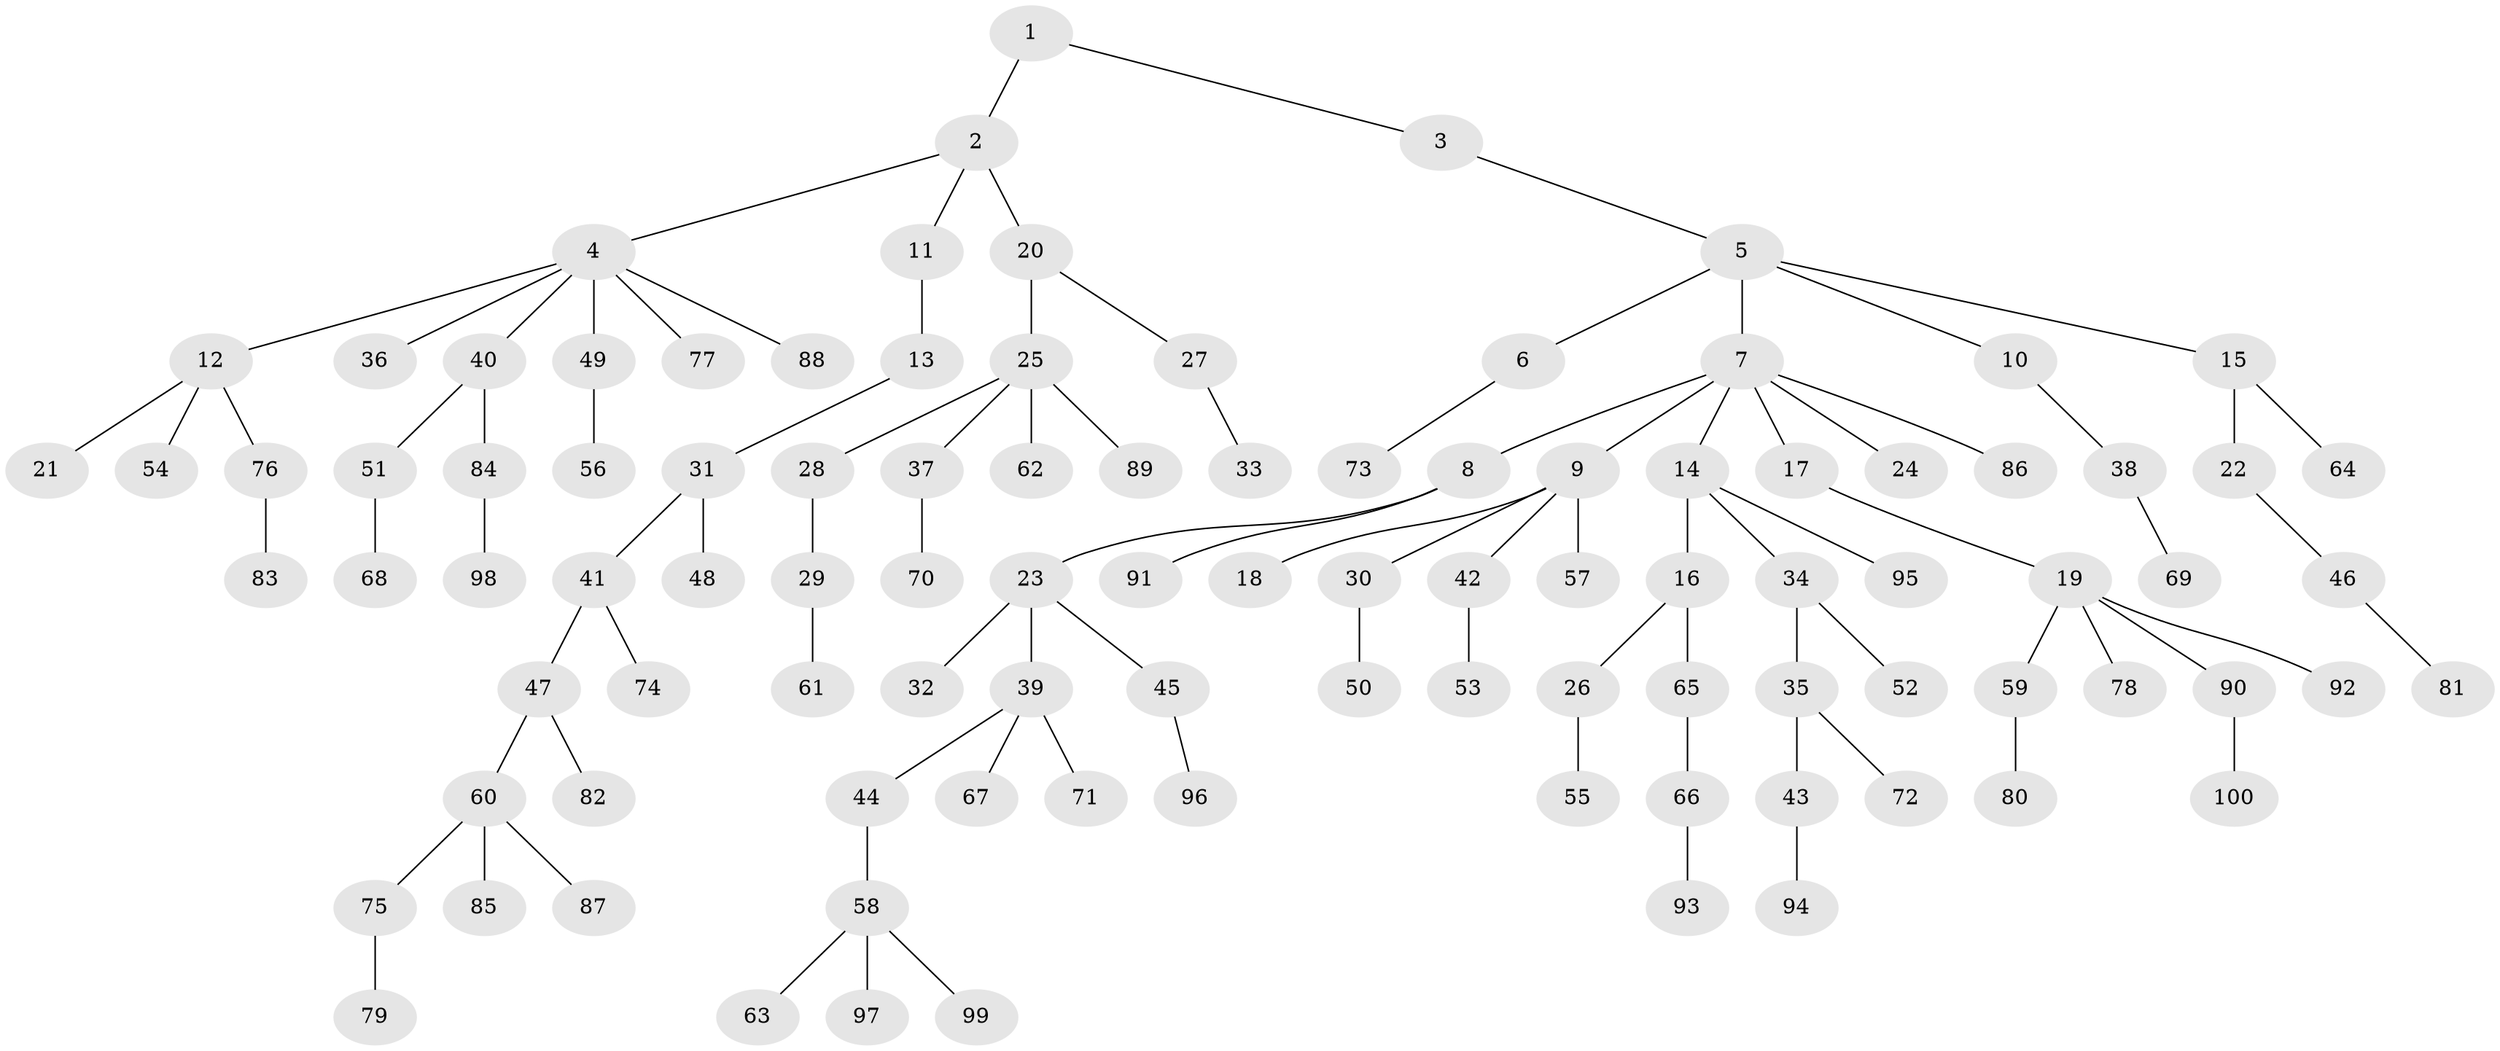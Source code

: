 // Generated by graph-tools (version 1.1) at 2025/11/02/21/25 10:11:10]
// undirected, 100 vertices, 99 edges
graph export_dot {
graph [start="1"]
  node [color=gray90,style=filled];
  1;
  2;
  3;
  4;
  5;
  6;
  7;
  8;
  9;
  10;
  11;
  12;
  13;
  14;
  15;
  16;
  17;
  18;
  19;
  20;
  21;
  22;
  23;
  24;
  25;
  26;
  27;
  28;
  29;
  30;
  31;
  32;
  33;
  34;
  35;
  36;
  37;
  38;
  39;
  40;
  41;
  42;
  43;
  44;
  45;
  46;
  47;
  48;
  49;
  50;
  51;
  52;
  53;
  54;
  55;
  56;
  57;
  58;
  59;
  60;
  61;
  62;
  63;
  64;
  65;
  66;
  67;
  68;
  69;
  70;
  71;
  72;
  73;
  74;
  75;
  76;
  77;
  78;
  79;
  80;
  81;
  82;
  83;
  84;
  85;
  86;
  87;
  88;
  89;
  90;
  91;
  92;
  93;
  94;
  95;
  96;
  97;
  98;
  99;
  100;
  1 -- 2;
  1 -- 3;
  2 -- 4;
  2 -- 11;
  2 -- 20;
  3 -- 5;
  4 -- 12;
  4 -- 36;
  4 -- 40;
  4 -- 49;
  4 -- 77;
  4 -- 88;
  5 -- 6;
  5 -- 7;
  5 -- 10;
  5 -- 15;
  6 -- 73;
  7 -- 8;
  7 -- 9;
  7 -- 14;
  7 -- 17;
  7 -- 24;
  7 -- 86;
  8 -- 23;
  8 -- 91;
  9 -- 18;
  9 -- 30;
  9 -- 42;
  9 -- 57;
  10 -- 38;
  11 -- 13;
  12 -- 21;
  12 -- 54;
  12 -- 76;
  13 -- 31;
  14 -- 16;
  14 -- 34;
  14 -- 95;
  15 -- 22;
  15 -- 64;
  16 -- 26;
  16 -- 65;
  17 -- 19;
  19 -- 59;
  19 -- 78;
  19 -- 90;
  19 -- 92;
  20 -- 25;
  20 -- 27;
  22 -- 46;
  23 -- 32;
  23 -- 39;
  23 -- 45;
  25 -- 28;
  25 -- 37;
  25 -- 62;
  25 -- 89;
  26 -- 55;
  27 -- 33;
  28 -- 29;
  29 -- 61;
  30 -- 50;
  31 -- 41;
  31 -- 48;
  34 -- 35;
  34 -- 52;
  35 -- 43;
  35 -- 72;
  37 -- 70;
  38 -- 69;
  39 -- 44;
  39 -- 67;
  39 -- 71;
  40 -- 51;
  40 -- 84;
  41 -- 47;
  41 -- 74;
  42 -- 53;
  43 -- 94;
  44 -- 58;
  45 -- 96;
  46 -- 81;
  47 -- 60;
  47 -- 82;
  49 -- 56;
  51 -- 68;
  58 -- 63;
  58 -- 97;
  58 -- 99;
  59 -- 80;
  60 -- 75;
  60 -- 85;
  60 -- 87;
  65 -- 66;
  66 -- 93;
  75 -- 79;
  76 -- 83;
  84 -- 98;
  90 -- 100;
}
